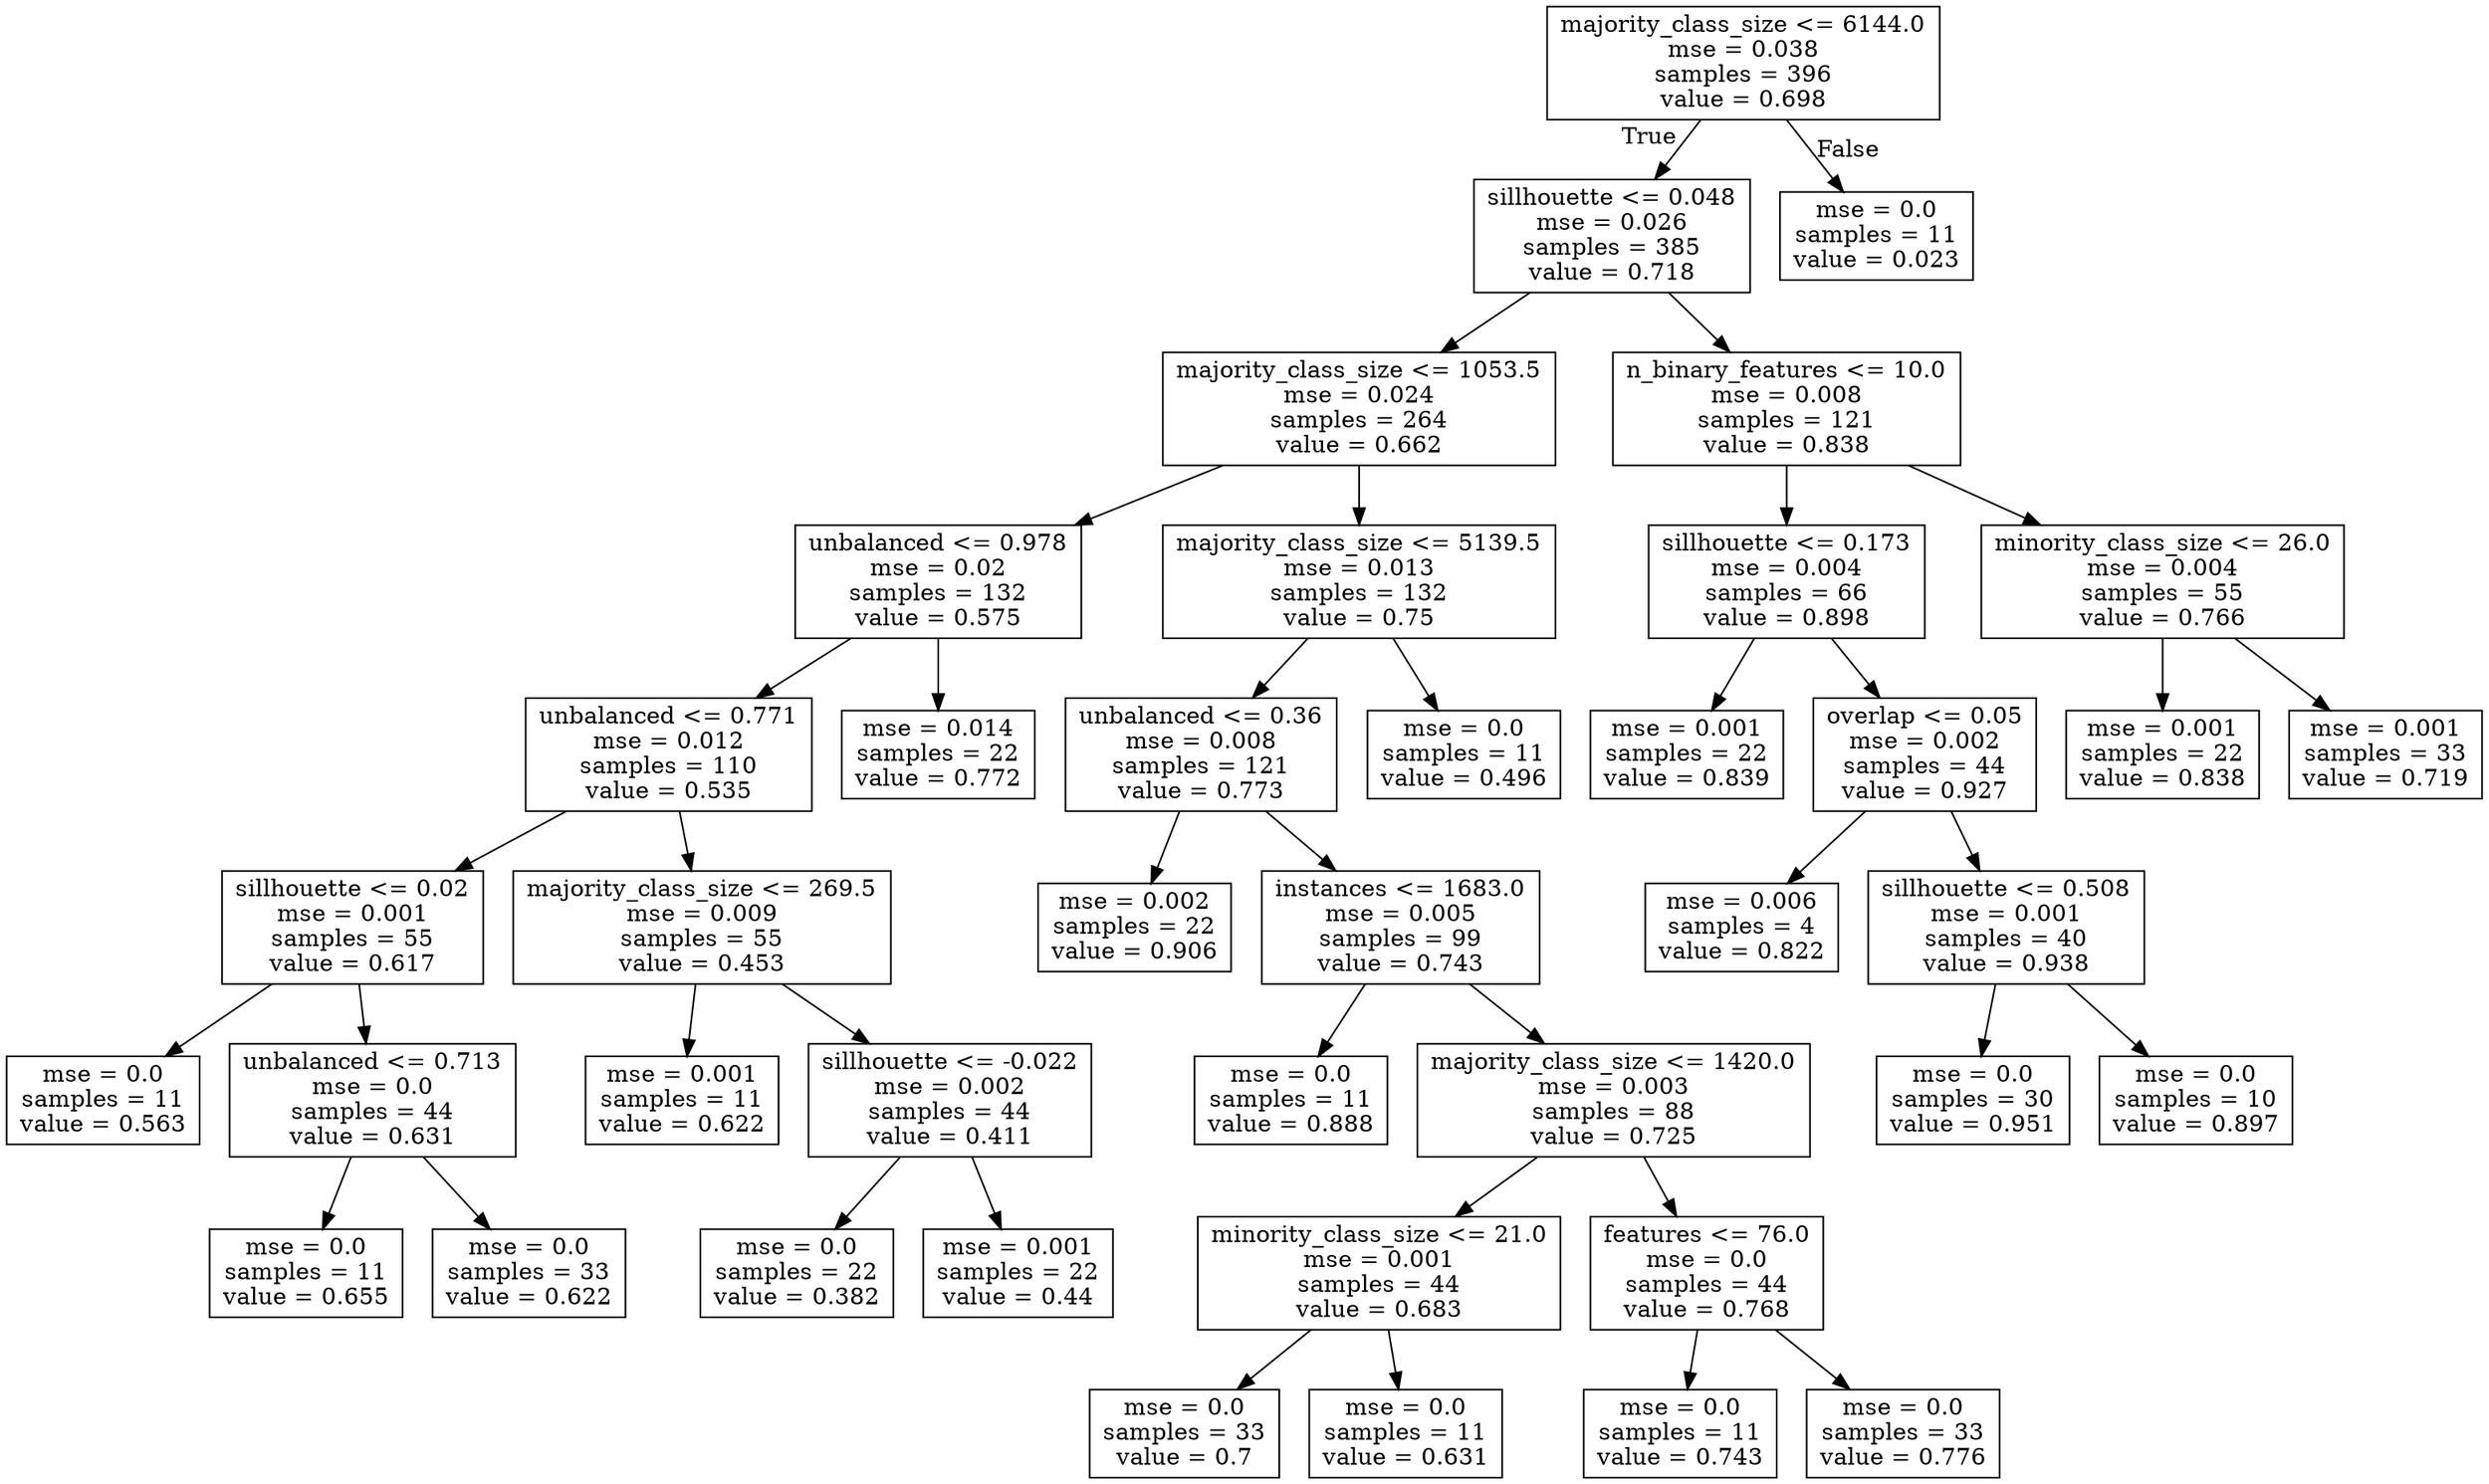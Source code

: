 digraph Tree {
node [shape=box] ;
0 [label="majority_class_size <= 6144.0\nmse = 0.038\nsamples = 396\nvalue = 0.698"] ;
1 [label="sillhouette <= 0.048\nmse = 0.026\nsamples = 385\nvalue = 0.718"] ;
0 -> 1 [labeldistance=2.5, labelangle=45, headlabel="True"] ;
2 [label="majority_class_size <= 1053.5\nmse = 0.024\nsamples = 264\nvalue = 0.662"] ;
1 -> 2 ;
3 [label="unbalanced <= 0.978\nmse = 0.02\nsamples = 132\nvalue = 0.575"] ;
2 -> 3 ;
4 [label="unbalanced <= 0.771\nmse = 0.012\nsamples = 110\nvalue = 0.535"] ;
3 -> 4 ;
5 [label="sillhouette <= 0.02\nmse = 0.001\nsamples = 55\nvalue = 0.617"] ;
4 -> 5 ;
6 [label="mse = 0.0\nsamples = 11\nvalue = 0.563"] ;
5 -> 6 ;
7 [label="unbalanced <= 0.713\nmse = 0.0\nsamples = 44\nvalue = 0.631"] ;
5 -> 7 ;
8 [label="mse = 0.0\nsamples = 11\nvalue = 0.655"] ;
7 -> 8 ;
9 [label="mse = 0.0\nsamples = 33\nvalue = 0.622"] ;
7 -> 9 ;
10 [label="majority_class_size <= 269.5\nmse = 0.009\nsamples = 55\nvalue = 0.453"] ;
4 -> 10 ;
11 [label="mse = 0.001\nsamples = 11\nvalue = 0.622"] ;
10 -> 11 ;
12 [label="sillhouette <= -0.022\nmse = 0.002\nsamples = 44\nvalue = 0.411"] ;
10 -> 12 ;
13 [label="mse = 0.0\nsamples = 22\nvalue = 0.382"] ;
12 -> 13 ;
14 [label="mse = 0.001\nsamples = 22\nvalue = 0.44"] ;
12 -> 14 ;
15 [label="mse = 0.014\nsamples = 22\nvalue = 0.772"] ;
3 -> 15 ;
16 [label="majority_class_size <= 5139.5\nmse = 0.013\nsamples = 132\nvalue = 0.75"] ;
2 -> 16 ;
17 [label="unbalanced <= 0.36\nmse = 0.008\nsamples = 121\nvalue = 0.773"] ;
16 -> 17 ;
18 [label="mse = 0.002\nsamples = 22\nvalue = 0.906"] ;
17 -> 18 ;
19 [label="instances <= 1683.0\nmse = 0.005\nsamples = 99\nvalue = 0.743"] ;
17 -> 19 ;
20 [label="mse = 0.0\nsamples = 11\nvalue = 0.888"] ;
19 -> 20 ;
21 [label="majority_class_size <= 1420.0\nmse = 0.003\nsamples = 88\nvalue = 0.725"] ;
19 -> 21 ;
22 [label="minority_class_size <= 21.0\nmse = 0.001\nsamples = 44\nvalue = 0.683"] ;
21 -> 22 ;
23 [label="mse = 0.0\nsamples = 33\nvalue = 0.7"] ;
22 -> 23 ;
24 [label="mse = 0.0\nsamples = 11\nvalue = 0.631"] ;
22 -> 24 ;
25 [label="features <= 76.0\nmse = 0.0\nsamples = 44\nvalue = 0.768"] ;
21 -> 25 ;
26 [label="mse = 0.0\nsamples = 11\nvalue = 0.743"] ;
25 -> 26 ;
27 [label="mse = 0.0\nsamples = 33\nvalue = 0.776"] ;
25 -> 27 ;
28 [label="mse = 0.0\nsamples = 11\nvalue = 0.496"] ;
16 -> 28 ;
29 [label="n_binary_features <= 10.0\nmse = 0.008\nsamples = 121\nvalue = 0.838"] ;
1 -> 29 ;
30 [label="sillhouette <= 0.173\nmse = 0.004\nsamples = 66\nvalue = 0.898"] ;
29 -> 30 ;
31 [label="mse = 0.001\nsamples = 22\nvalue = 0.839"] ;
30 -> 31 ;
32 [label="overlap <= 0.05\nmse = 0.002\nsamples = 44\nvalue = 0.927"] ;
30 -> 32 ;
33 [label="mse = 0.006\nsamples = 4\nvalue = 0.822"] ;
32 -> 33 ;
34 [label="sillhouette <= 0.508\nmse = 0.001\nsamples = 40\nvalue = 0.938"] ;
32 -> 34 ;
35 [label="mse = 0.0\nsamples = 30\nvalue = 0.951"] ;
34 -> 35 ;
36 [label="mse = 0.0\nsamples = 10\nvalue = 0.897"] ;
34 -> 36 ;
37 [label="minority_class_size <= 26.0\nmse = 0.004\nsamples = 55\nvalue = 0.766"] ;
29 -> 37 ;
38 [label="mse = 0.001\nsamples = 22\nvalue = 0.838"] ;
37 -> 38 ;
39 [label="mse = 0.001\nsamples = 33\nvalue = 0.719"] ;
37 -> 39 ;
40 [label="mse = 0.0\nsamples = 11\nvalue = 0.023"] ;
0 -> 40 [labeldistance=2.5, labelangle=-45, headlabel="False"] ;
}